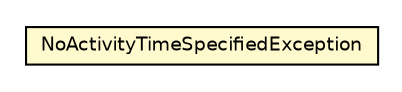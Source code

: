 #!/usr/local/bin/dot
#
# Class diagram 
# Generated by UMLGraph version 5.4 (http://www.umlgraph.org/)
#

digraph G {
	edge [fontname="Helvetica",fontsize=10,labelfontname="Helvetica",labelfontsize=10];
	node [fontname="Helvetica",fontsize=10,shape=plaintext];
	nodesep=0.25;
	ranksep=0.5;
	// jsl.modeling.elements.resource.NoActivityTimeSpecifiedException
	c135183 [label=<<table title="jsl.modeling.elements.resource.NoActivityTimeSpecifiedException" border="0" cellborder="1" cellspacing="0" cellpadding="2" port="p" bgcolor="lemonChiffon" href="./NoActivityTimeSpecifiedException.html">
		<tr><td><table border="0" cellspacing="0" cellpadding="1">
<tr><td align="center" balign="center"> NoActivityTimeSpecifiedException </td></tr>
		</table></td></tr>
		</table>>, URL="./NoActivityTimeSpecifiedException.html", fontname="Helvetica", fontcolor="black", fontsize=9.0];
}


